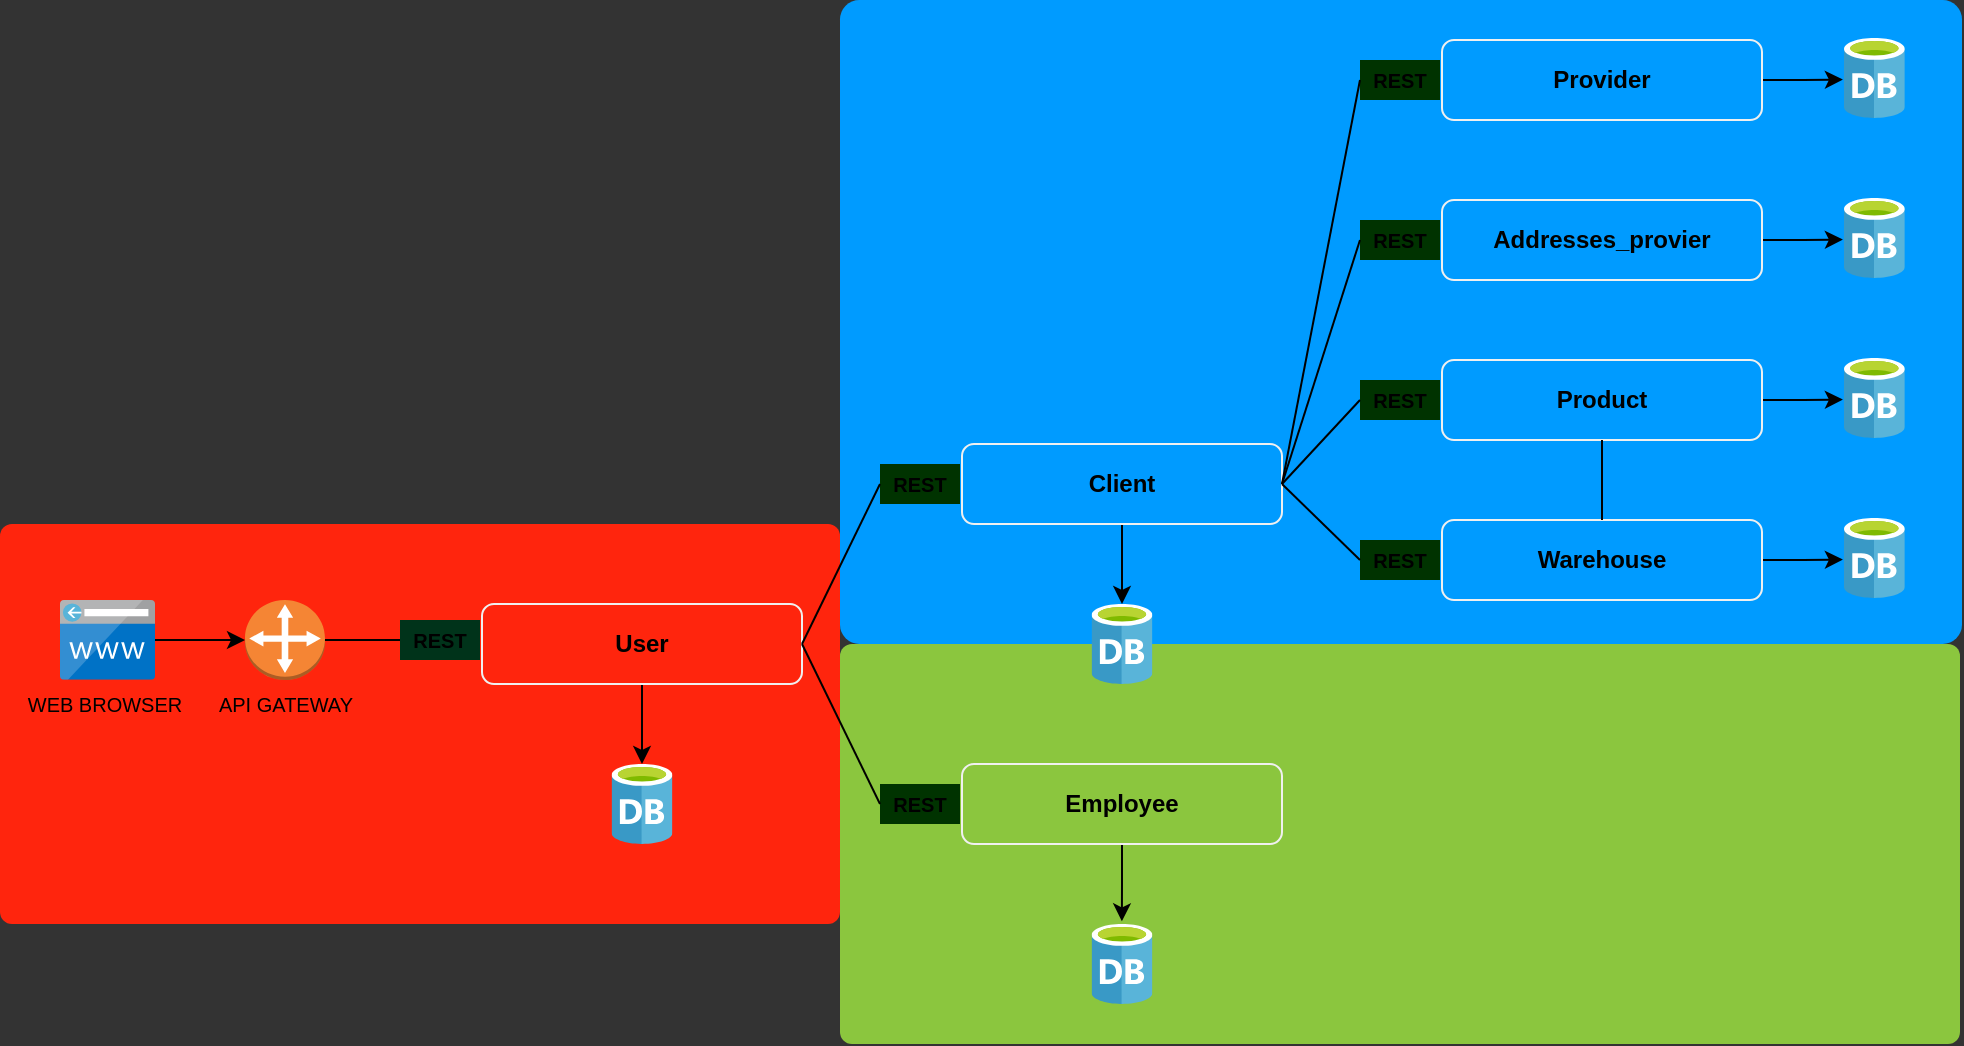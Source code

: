 <mxfile version="13.0.3" type="device"><diagram name="Page-1" id="7a6c530e-6e37-e111-ec74-82921da8cc10"><mxGraphModel dx="1147" dy="680" grid="1" gridSize="10" guides="1" tooltips="1" connect="1" arrows="1" fold="1" page="1" pageScale="1.5" pageWidth="1169" pageHeight="826" background="#333333" math="0" shadow="0"><root><mxCell id="0" style=";html=1;"/><mxCell id="1" style=";html=1;" parent="0"/><mxCell id="jtIAYLzu6JkzaQ2eq3WD-11" value="" style="whiteSpace=wrap;html=1;rounded=1;shadow=0;strokeColor=none;strokeWidth=2;fillColor=#FF250D;fontSize=20;fontColor=#FFFFFF;align=center;arcSize=3;verticalAlign=top;spacingTop=4;" vertex="1" parent="1"><mxGeometry x="400" y="320" width="420" height="200" as="geometry"/></mxCell><mxCell id="23046e2b9bb16c14-27" value="" style="rounded=1;whiteSpace=wrap;html=1;shadow=0;strokeWidth=2;fillColor=#8BC63E;fontSize=12;fontColor=#000000;align=center;strokeColor=none;arcSize=3;" parent="1" vertex="1"><mxGeometry x="820" y="380" width="560" height="200" as="geometry"/></mxCell><mxCell id="23046e2b9bb16c14-116" value="" style="whiteSpace=wrap;html=1;rounded=1;shadow=0;strokeColor=none;strokeWidth=2;fillColor=#009BFF;fontSize=20;fontColor=#FFFFFF;align=center;arcSize=3;verticalAlign=top;spacingTop=4;" parent="1" vertex="1"><mxGeometry x="820" y="58" width="561" height="322" as="geometry"/></mxCell><mxCell id="2fxzZyJNohe188GnaEyL-64" style="edgeStyle=orthogonalEdgeStyle;rounded=0;orthogonalLoop=1;jettySize=auto;html=1;entryX=-0.018;entryY=0.519;entryDx=0;entryDy=0;entryPerimeter=0;" parent="1" source="2fxzZyJNohe188GnaEyL-62" target="2fxzZyJNohe188GnaEyL-63" edge="1"><mxGeometry relative="1" as="geometry"/></mxCell><mxCell id="2fxzZyJNohe188GnaEyL-62" value="&lt;b&gt;Addresses_provier&lt;/b&gt;" style="rounded=1;whiteSpace=wrap;html=1;fillColor=none;strokeColor=#F0F0F0;" parent="1" vertex="1"><mxGeometry x="1121" y="158" width="160" height="40" as="geometry"/></mxCell><mxCell id="2fxzZyJNohe188GnaEyL-63" value="" style="image;sketch=0;aspect=fixed;html=1;points=[];align=center;fontSize=12;image=img/lib/mscae/Database_General.svg;" parent="1" vertex="1"><mxGeometry x="1322" y="157" width="30.4" height="40" as="geometry"/></mxCell><mxCell id="2fxzZyJNohe188GnaEyL-65" style="edgeStyle=orthogonalEdgeStyle;rounded=0;orthogonalLoop=1;jettySize=auto;html=1;entryX=-0.018;entryY=0.519;entryDx=0;entryDy=0;entryPerimeter=0;" parent="1" source="2fxzZyJNohe188GnaEyL-66" target="2fxzZyJNohe188GnaEyL-67" edge="1"><mxGeometry relative="1" as="geometry"/></mxCell><mxCell id="2fxzZyJNohe188GnaEyL-66" value="&lt;b&gt;Provider&lt;/b&gt;" style="rounded=1;whiteSpace=wrap;html=1;fillColor=none;strokeColor=#F0F0F0;" parent="1" vertex="1"><mxGeometry x="1121" y="78" width="160" height="40" as="geometry"/></mxCell><mxCell id="2fxzZyJNohe188GnaEyL-67" value="" style="image;sketch=0;aspect=fixed;html=1;points=[];align=center;fontSize=12;image=img/lib/mscae/Database_General.svg;" parent="1" vertex="1"><mxGeometry x="1322" y="77" width="30.4" height="40" as="geometry"/></mxCell><mxCell id="2fxzZyJNohe188GnaEyL-68" style="edgeStyle=orthogonalEdgeStyle;rounded=0;orthogonalLoop=1;jettySize=auto;html=1;entryX=-0.018;entryY=0.519;entryDx=0;entryDy=0;entryPerimeter=0;" parent="1" source="2fxzZyJNohe188GnaEyL-69" target="2fxzZyJNohe188GnaEyL-70" edge="1"><mxGeometry relative="1" as="geometry"/></mxCell><mxCell id="2fxzZyJNohe188GnaEyL-69" value="&lt;b&gt;Warehouse&lt;/b&gt;" style="rounded=1;whiteSpace=wrap;html=1;fillColor=none;strokeColor=#F0F0F0;" parent="1" vertex="1"><mxGeometry x="1121" y="318" width="160" height="40" as="geometry"/></mxCell><mxCell id="2fxzZyJNohe188GnaEyL-70" value="" style="image;sketch=0;aspect=fixed;html=1;points=[];align=center;fontSize=12;image=img/lib/mscae/Database_General.svg;" parent="1" vertex="1"><mxGeometry x="1322" y="317" width="30.4" height="40" as="geometry"/></mxCell><mxCell id="2fxzZyJNohe188GnaEyL-71" style="edgeStyle=orthogonalEdgeStyle;rounded=0;orthogonalLoop=1;jettySize=auto;html=1;entryX=-0.018;entryY=0.519;entryDx=0;entryDy=0;entryPerimeter=0;" parent="1" source="2fxzZyJNohe188GnaEyL-72" target="2fxzZyJNohe188GnaEyL-73" edge="1"><mxGeometry relative="1" as="geometry"/></mxCell><mxCell id="2fxzZyJNohe188GnaEyL-72" value="&lt;b&gt;Product&lt;/b&gt;" style="rounded=1;whiteSpace=wrap;html=1;fillColor=none;strokeColor=#F0F0F0;" parent="1" vertex="1"><mxGeometry x="1121" y="238" width="160" height="40" as="geometry"/></mxCell><mxCell id="2fxzZyJNohe188GnaEyL-73" value="" style="image;sketch=0;aspect=fixed;html=1;points=[];align=center;fontSize=12;image=img/lib/mscae/Database_General.svg;" parent="1" vertex="1"><mxGeometry x="1322" y="237" width="30.4" height="40" as="geometry"/></mxCell><mxCell id="2fxzZyJNohe188GnaEyL-74" style="edgeStyle=orthogonalEdgeStyle;rounded=0;orthogonalLoop=1;jettySize=auto;html=1;entryX=0.498;entryY=-0.033;entryDx=0;entryDy=0;entryPerimeter=0;" parent="1" source="2fxzZyJNohe188GnaEyL-75" target="2fxzZyJNohe188GnaEyL-76" edge="1"><mxGeometry relative="1" as="geometry"/></mxCell><mxCell id="2fxzZyJNohe188GnaEyL-75" value="&lt;b&gt;Employee&lt;/b&gt;" style="rounded=1;whiteSpace=wrap;html=1;fillColor=none;strokeColor=#F0F0F0;" parent="1" vertex="1"><mxGeometry x="881" y="440" width="160" height="40" as="geometry"/></mxCell><mxCell id="2fxzZyJNohe188GnaEyL-76" value="" style="image;sketch=0;aspect=fixed;html=1;points=[];align=center;fontSize=12;image=img/lib/mscae/Database_General.svg;" parent="1" vertex="1"><mxGeometry x="945.8" y="520" width="30.4" height="40" as="geometry"/></mxCell><mxCell id="2fxzZyJNohe188GnaEyL-77" style="edgeStyle=orthogonalEdgeStyle;rounded=0;orthogonalLoop=1;jettySize=auto;html=1;" parent="1" source="2fxzZyJNohe188GnaEyL-78" target="2fxzZyJNohe188GnaEyL-79" edge="1"><mxGeometry relative="1" as="geometry"/></mxCell><mxCell id="2fxzZyJNohe188GnaEyL-78" value="&lt;b&gt;Client&lt;/b&gt;" style="rounded=1;whiteSpace=wrap;html=1;fillColor=none;strokeColor=#F0F0F0;" parent="1" vertex="1"><mxGeometry x="881" y="280" width="160" height="40" as="geometry"/></mxCell><mxCell id="2fxzZyJNohe188GnaEyL-79" value="" style="image;sketch=0;aspect=fixed;html=1;points=[];align=center;fontSize=12;image=img/lib/mscae/Database_General.svg;" parent="1" vertex="1"><mxGeometry x="945.8" y="360" width="30.4" height="40" as="geometry"/></mxCell><mxCell id="2fxzZyJNohe188GnaEyL-80" style="edgeStyle=orthogonalEdgeStyle;rounded=0;orthogonalLoop=1;jettySize=auto;html=1;" parent="1" source="2fxzZyJNohe188GnaEyL-81" target="2fxzZyJNohe188GnaEyL-82" edge="1"><mxGeometry relative="1" as="geometry"/></mxCell><mxCell id="2fxzZyJNohe188GnaEyL-81" value="&lt;b&gt;User&lt;/b&gt;" style="rounded=1;whiteSpace=wrap;html=1;fillColor=none;strokeColor=#F0F0F0;" parent="1" vertex="1"><mxGeometry x="641" y="360" width="160" height="40" as="geometry"/></mxCell><mxCell id="2fxzZyJNohe188GnaEyL-82" value="" style="image;sketch=0;aspect=fixed;html=1;points=[];align=center;fontSize=12;image=img/lib/mscae/Database_General.svg;" parent="1" vertex="1"><mxGeometry x="705.8" y="440" width="30.4" height="40" as="geometry"/></mxCell><mxCell id="2fxzZyJNohe188GnaEyL-83" value="&lt;font style=&quot;font-size: 10px&quot;&gt;&lt;b&gt;REST&lt;/b&gt;&lt;/font&gt;" style="text;html=1;strokeColor=none;fillColor=#003300;align=center;verticalAlign=middle;whiteSpace=wrap;rounded=0;" parent="1" vertex="1"><mxGeometry x="1080" y="88" width="40" height="20" as="geometry"/></mxCell><mxCell id="2fxzZyJNohe188GnaEyL-85" value="&lt;font style=&quot;font-size: 10px&quot;&gt;&lt;b&gt;REST&lt;/b&gt;&lt;/font&gt;" style="text;html=1;strokeColor=none;fillColor=#003300;align=center;verticalAlign=middle;whiteSpace=wrap;rounded=0;" parent="1" vertex="1"><mxGeometry x="1080" y="168" width="40" height="20" as="geometry"/></mxCell><mxCell id="2fxzZyJNohe188GnaEyL-87" value="&lt;font style=&quot;font-size: 10px&quot;&gt;&lt;b&gt;REST&lt;/b&gt;&lt;/font&gt;" style="text;html=1;strokeColor=none;fillColor=#003300;align=center;verticalAlign=middle;whiteSpace=wrap;rounded=0;" parent="1" vertex="1"><mxGeometry x="1080" y="248" width="40" height="20" as="geometry"/></mxCell><mxCell id="2fxzZyJNohe188GnaEyL-88" value="&lt;font style=&quot;font-size: 10px&quot;&gt;&lt;b&gt;REST&lt;/b&gt;&lt;/font&gt;" style="text;html=1;strokeColor=none;fillColor=#003300;align=center;verticalAlign=middle;whiteSpace=wrap;rounded=0;" parent="1" vertex="1"><mxGeometry x="1080" y="328" width="40" height="20" as="geometry"/></mxCell><mxCell id="2fxzZyJNohe188GnaEyL-89" value="&lt;font style=&quot;font-size: 10px&quot;&gt;&lt;b&gt;REST&lt;/b&gt;&lt;/font&gt;" style="text;html=1;strokeColor=none;fillColor=#003300;align=center;verticalAlign=middle;whiteSpace=wrap;rounded=0;" parent="1" vertex="1"><mxGeometry x="840" y="290" width="40" height="20" as="geometry"/></mxCell><mxCell id="2fxzZyJNohe188GnaEyL-90" value="&lt;font style=&quot;font-size: 10px&quot;&gt;&lt;b&gt;REST&lt;/b&gt;&lt;/font&gt;" style="text;html=1;strokeColor=none;fillColor=#003300;align=center;verticalAlign=middle;whiteSpace=wrap;rounded=0;" parent="1" vertex="1"><mxGeometry x="840" y="450" width="40" height="20" as="geometry"/></mxCell><mxCell id="2fxzZyJNohe188GnaEyL-97" style="edgeStyle=orthogonalEdgeStyle;rounded=0;orthogonalLoop=1;jettySize=auto;html=1;entryX=0;entryY=0.5;entryDx=0;entryDy=0;entryPerimeter=0;" parent="1" source="2fxzZyJNohe188GnaEyL-91" target="2fxzZyJNohe188GnaEyL-94" edge="1"><mxGeometry relative="1" as="geometry"/></mxCell><mxCell id="2fxzZyJNohe188GnaEyL-91" value="" style="image;sketch=0;aspect=fixed;html=1;points=[];align=center;fontSize=12;image=img/lib/mscae/CustomDomain.svg;" parent="1" vertex="1"><mxGeometry x="430" y="358" width="47.5" height="39.9" as="geometry"/></mxCell><mxCell id="2fxzZyJNohe188GnaEyL-93" value="&lt;font style=&quot;font-size: 10px;&quot;&gt;WEB BROWSER&lt;/font&gt;" style="text;html=1;strokeColor=none;fillColor=none;align=center;verticalAlign=middle;whiteSpace=wrap;rounded=0;" parent="1" vertex="1"><mxGeometry x="400" y="400" width="105" height="20" as="geometry"/></mxCell><mxCell id="2fxzZyJNohe188GnaEyL-94" value="" style="outlineConnect=0;dashed=0;verticalLabelPosition=bottom;verticalAlign=top;align=center;html=1;shape=mxgraph.aws3.customer_gateway;fillColor=#F58534;gradientColor=none;" parent="1" vertex="1"><mxGeometry x="522.5" y="358" width="40" height="40" as="geometry"/></mxCell><mxCell id="2fxzZyJNohe188GnaEyL-95" value="&lt;font style=&quot;font-size: 10px;&quot;&gt;API GATEWAY&lt;/font&gt;" style="text;html=1;strokeColor=none;fillColor=none;align=center;verticalAlign=middle;whiteSpace=wrap;rounded=0;" parent="1" vertex="1"><mxGeometry x="502.5" y="400" width="80" height="20" as="geometry"/></mxCell><mxCell id="jtIAYLzu6JkzaQ2eq3WD-1" value="&lt;font style=&quot;font-size: 10px&quot;&gt;&lt;b&gt;REST&lt;/b&gt;&lt;/font&gt;" style="text;html=1;strokeColor=none;fillColor=#00331A;align=center;verticalAlign=middle;whiteSpace=wrap;rounded=0;" vertex="1" parent="1"><mxGeometry x="600" y="368" width="40" height="20" as="geometry"/></mxCell><mxCell id="jtIAYLzu6JkzaQ2eq3WD-3" value="" style="endArrow=none;html=1;exitX=1;exitY=0.5;exitDx=0;exitDy=0;shadow=0;entryX=0;entryY=0.5;entryDx=0;entryDy=0;" edge="1" parent="1" source="2fxzZyJNohe188GnaEyL-81" target="2fxzZyJNohe188GnaEyL-89"><mxGeometry width="50" height="50" relative="1" as="geometry"><mxPoint x="781.4" y="310" as="sourcePoint"/><mxPoint x="831.4" y="260" as="targetPoint"/></mxGeometry></mxCell><mxCell id="jtIAYLzu6JkzaQ2eq3WD-4" value="" style="endArrow=none;html=1;exitX=1;exitY=0.5;exitDx=0;exitDy=0;shadow=0;entryX=0;entryY=0.5;entryDx=0;entryDy=0;" edge="1" parent="1" source="2fxzZyJNohe188GnaEyL-81" target="2fxzZyJNohe188GnaEyL-90"><mxGeometry width="50" height="50" relative="1" as="geometry"><mxPoint x="770" y="390" as="sourcePoint"/><mxPoint x="850" y="310" as="targetPoint"/></mxGeometry></mxCell><mxCell id="jtIAYLzu6JkzaQ2eq3WD-5" value="" style="endArrow=none;html=1;exitX=1;exitY=0.5;exitDx=0;exitDy=0;shadow=0;entryX=0;entryY=0.5;entryDx=0;entryDy=0;" edge="1" parent="1" source="2fxzZyJNohe188GnaEyL-78" target="2fxzZyJNohe188GnaEyL-88"><mxGeometry width="50" height="50" relative="1" as="geometry"><mxPoint x="1032.4" y="200" as="sourcePoint"/><mxPoint x="1112.4" y="120" as="targetPoint"/></mxGeometry></mxCell><mxCell id="jtIAYLzu6JkzaQ2eq3WD-6" value="" style="endArrow=none;html=1;exitX=1;exitY=0.5;exitDx=0;exitDy=0;shadow=0;entryX=0;entryY=0.5;entryDx=0;entryDy=0;" edge="1" parent="1" source="2fxzZyJNohe188GnaEyL-78" target="2fxzZyJNohe188GnaEyL-87"><mxGeometry width="50" height="50" relative="1" as="geometry"><mxPoint x="780" y="400" as="sourcePoint"/><mxPoint x="860" y="320" as="targetPoint"/></mxGeometry></mxCell><mxCell id="jtIAYLzu6JkzaQ2eq3WD-7" value="" style="endArrow=none;html=1;exitX=1;exitY=0.5;exitDx=0;exitDy=0;shadow=0;entryX=0;entryY=0.5;entryDx=0;entryDy=0;" edge="1" parent="1" source="2fxzZyJNohe188GnaEyL-78" target="2fxzZyJNohe188GnaEyL-85"><mxGeometry width="50" height="50" relative="1" as="geometry"><mxPoint x="790" y="410" as="sourcePoint"/><mxPoint x="870" y="330" as="targetPoint"/></mxGeometry></mxCell><mxCell id="jtIAYLzu6JkzaQ2eq3WD-8" value="" style="endArrow=none;html=1;exitX=1;exitY=0.5;exitDx=0;exitDy=0;shadow=0;entryX=0;entryY=0.5;entryDx=0;entryDy=0;" edge="1" parent="1" source="2fxzZyJNohe188GnaEyL-78" target="2fxzZyJNohe188GnaEyL-83"><mxGeometry width="50" height="50" relative="1" as="geometry"><mxPoint x="800" y="420" as="sourcePoint"/><mxPoint x="880" y="340" as="targetPoint"/></mxGeometry></mxCell><mxCell id="jtIAYLzu6JkzaQ2eq3WD-9" value="" style="endArrow=none;html=1;exitX=1;exitY=0.5;exitDx=0;exitDy=0;shadow=0;entryX=0;entryY=0.5;entryDx=0;entryDy=0;exitPerimeter=0;" edge="1" parent="1" source="2fxzZyJNohe188GnaEyL-94" target="jtIAYLzu6JkzaQ2eq3WD-1"><mxGeometry width="50" height="50" relative="1" as="geometry"><mxPoint x="810" y="430" as="sourcePoint"/><mxPoint x="890" y="350" as="targetPoint"/></mxGeometry></mxCell><mxCell id="jtIAYLzu6JkzaQ2eq3WD-10" value="" style="endArrow=none;html=1;exitX=0.5;exitY=0;exitDx=0;exitDy=0;shadow=0;entryX=0.5;entryY=1;entryDx=0;entryDy=0;" edge="1" parent="1" source="2fxzZyJNohe188GnaEyL-69" target="2fxzZyJNohe188GnaEyL-72"><mxGeometry width="50" height="50" relative="1" as="geometry"><mxPoint x="1051" y="310" as="sourcePoint"/><mxPoint x="1090" y="268" as="targetPoint"/></mxGeometry></mxCell></root></mxGraphModel></diagram></mxfile>